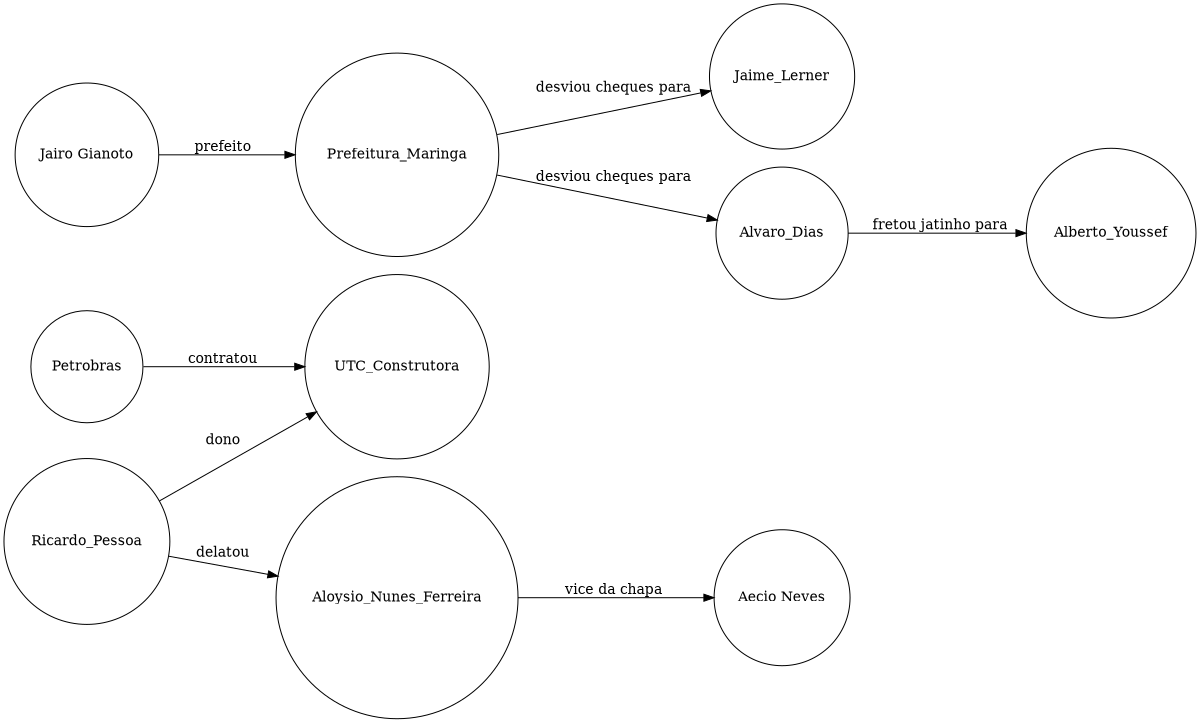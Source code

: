 digraph finite_state_machine {
  rankdir=LR;
  size="8,5"
  node [shape = doublecircle];
  node [shape = circle];

  // http://politica.estadao.com.br/noticias/geral,tucano-aloysio-nunes-passa-a-ser-investigado-pelo-stf,1757244

  Petrobras -> UTC_Construtora [ label = "contratou" ]
  Ricardo_Pessoa -> UTC_Construtora [ label = "dono"]
  Ricardo_Pessoa -> Aloysio_Nunes_Ferreira [ label = "delatou"]
  Aloysio_Nunes_Ferreira -> "Aecio Neves" [ label = "vice da chapa"]

  // http://www1.folha.uol.com.br/fsp/brasil/fc0403200125.htm

  "Jairo Gianoto" -> Prefeitura_Maringa [ label = "prefeito"]
  Prefeitura_Maringa -> Jaime_Lerner [ label = "desviou cheques para"]
  Prefeitura_Maringa -> Alvaro_Dias [ label = "desviou cheques para"]
  Alvaro_Dias -> Alberto_Youssef [ label = "fretou jatinho para" ]
}

